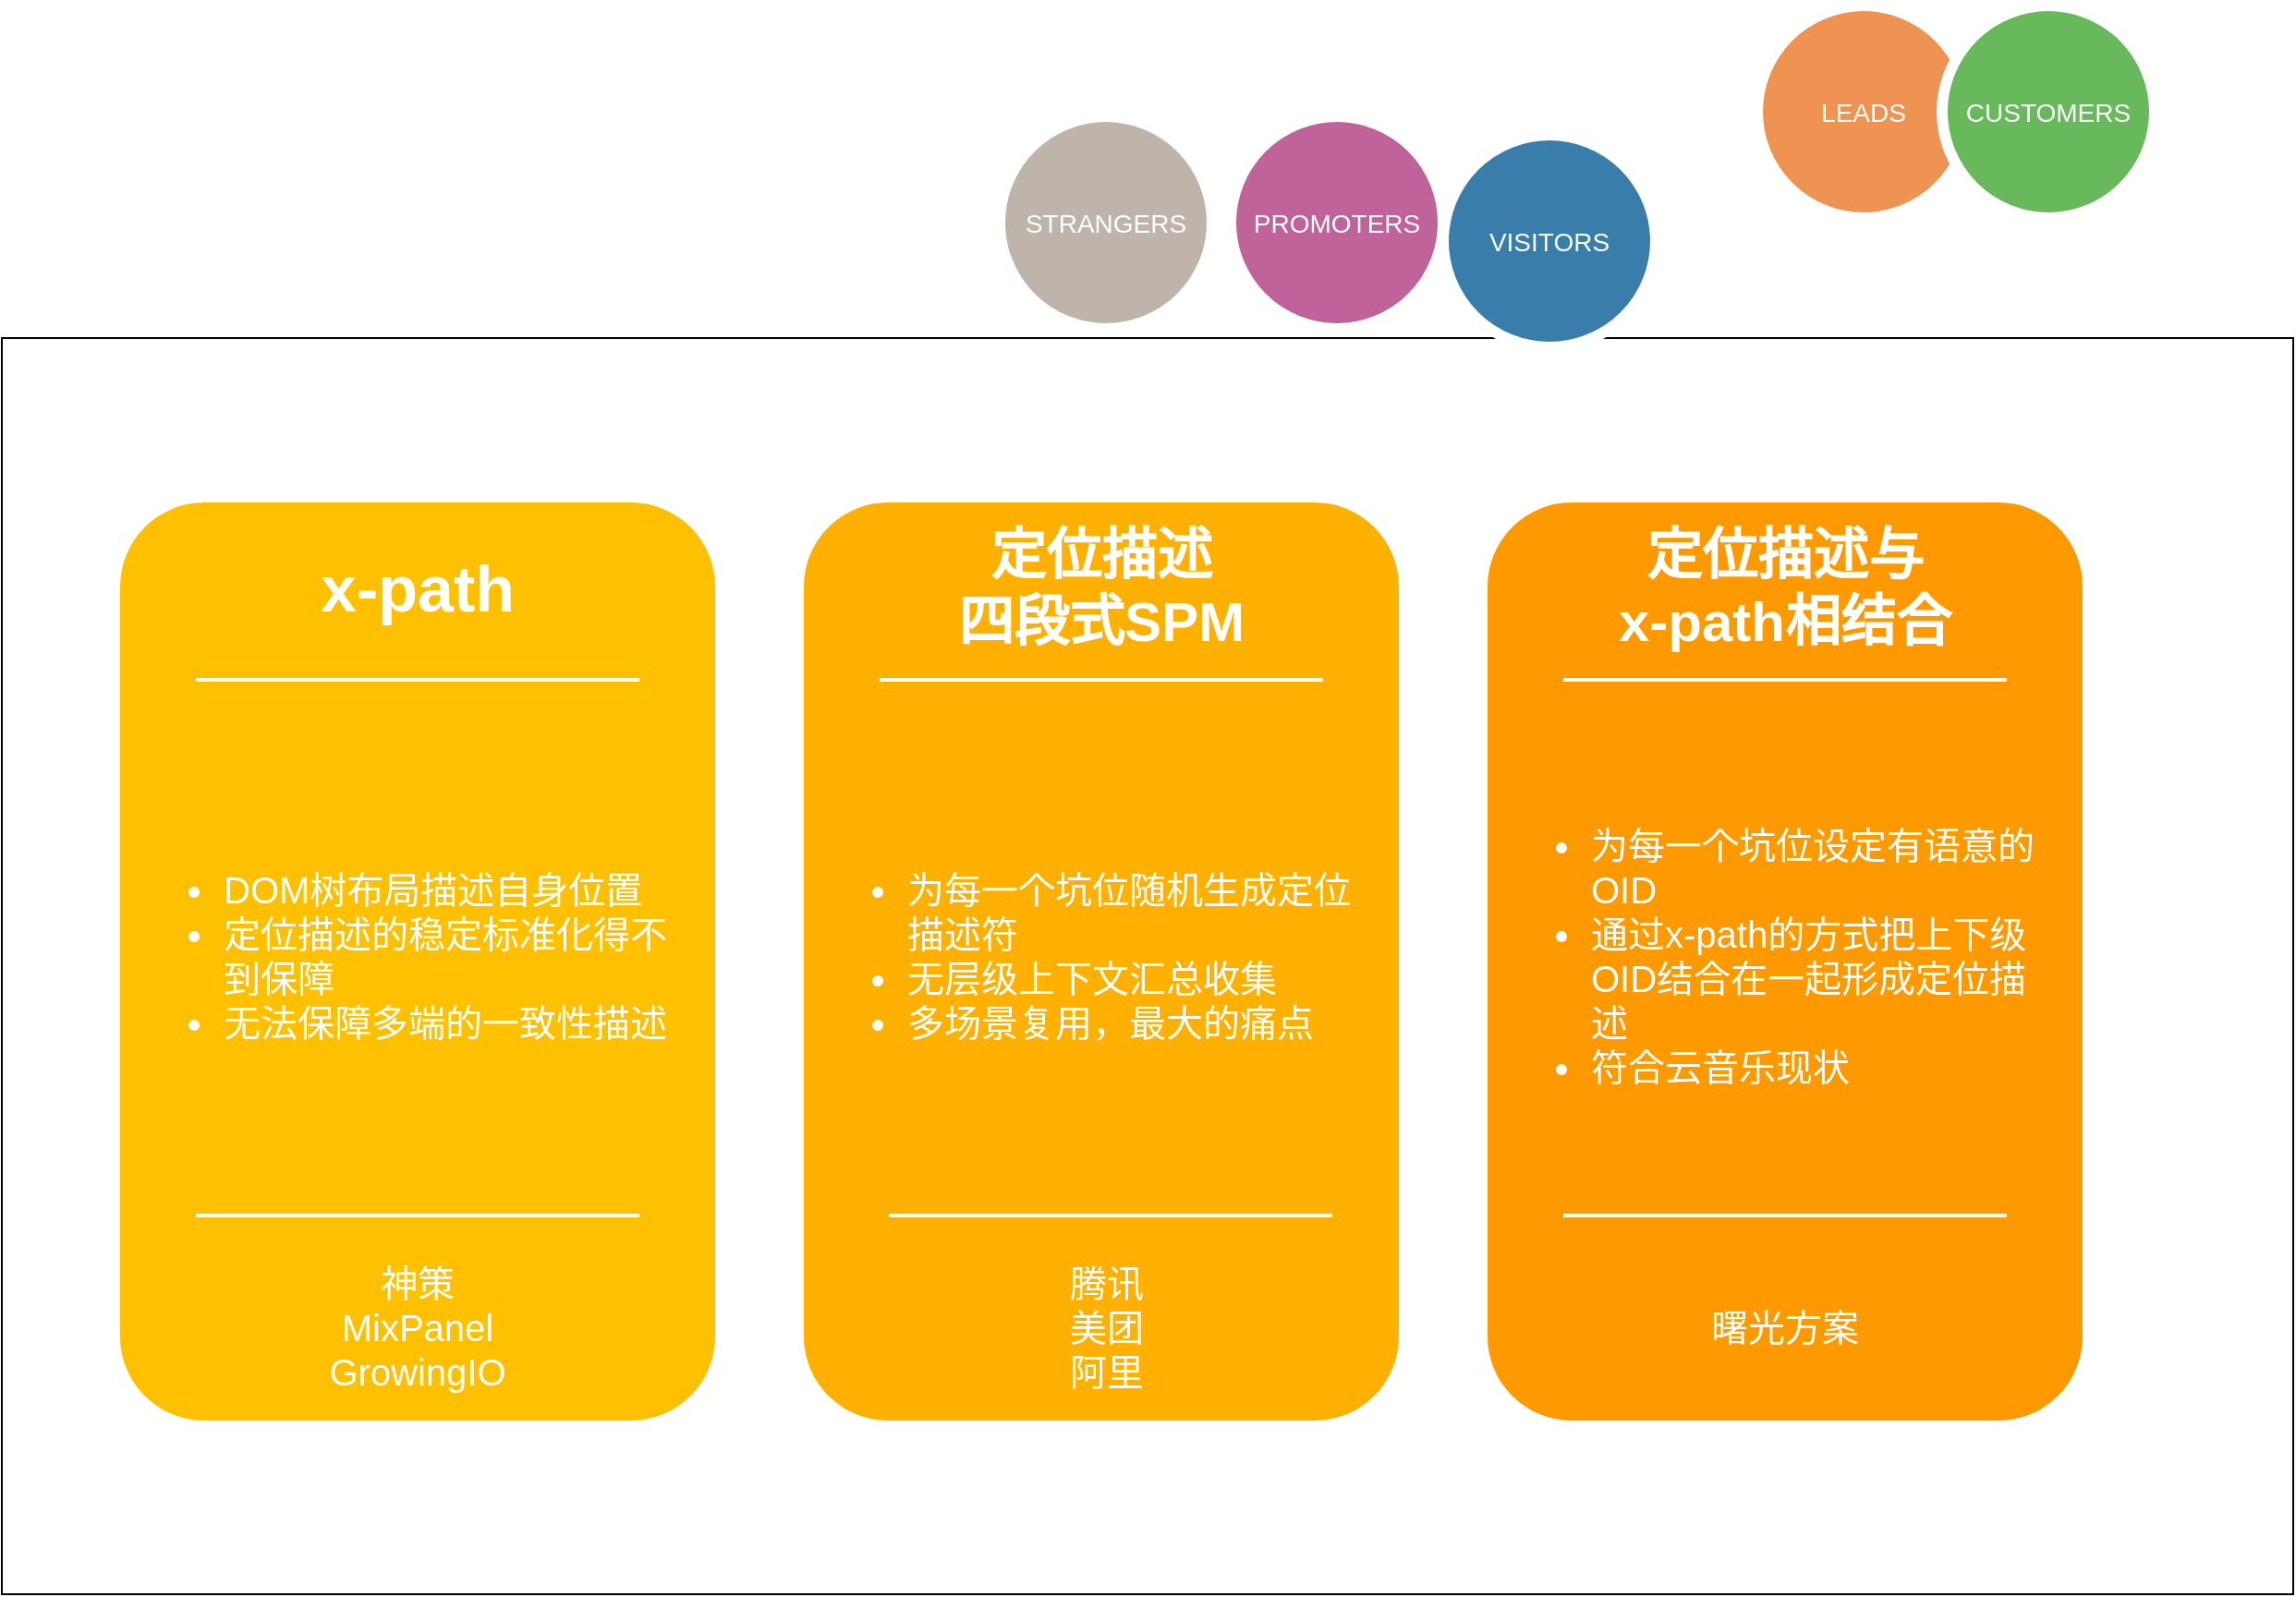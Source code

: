 <mxfile version="16.5.6" type="github">
  <diagram name="Page-1" id="12e1b939-464a-85fe-373e-61e167be1490">
    <mxGraphModel dx="1298" dy="692" grid="1" gridSize="10" guides="1" tooltips="1" connect="1" arrows="1" fold="1" page="1" pageScale="1.5" pageWidth="1169" pageHeight="826" background="none" math="0" shadow="0">
      <root>
        <mxCell id="0" />
        <mxCell id="1" parent="0" />
        <mxCell id="XnlPAtSALh9N0sF8ysgJ-5" value="" style="rounded=0;whiteSpace=wrap;html=1;fontSize=20;fontColor=#FFFFFF;" parent="1" vertex="1">
          <mxGeometry x="210" y="240" width="1240" height="680" as="geometry" />
        </mxCell>
        <mxCell id="60da8b9f42644d3a-8" value="STRANGERS" style="ellipse;whiteSpace=wrap;html=1;rounded=0;shadow=0;strokeWidth=6;fontSize=14;align=center;fillColor=#BFB4A9;strokeColor=#FFFFFF;fontColor=#FFFFFF;" parent="1" vertex="1">
          <mxGeometry x="750" y="120" width="115" height="115" as="geometry" />
        </mxCell>
        <mxCell id="60da8b9f42644d3a-17" value="" style="whiteSpace=wrap;html=1;rounded=1;shadow=0;strokeWidth=8;fontSize=20;align=center;fillColor=#FFC001;strokeColor=#FFFFFF;" parent="1" vertex="1">
          <mxGeometry x="270" y="325" width="330" height="505" as="geometry" />
        </mxCell>
        <mxCell id="60da8b9f42644d3a-18" value="x-path" style="text;html=1;strokeColor=none;fillColor=none;align=center;verticalAlign=middle;whiteSpace=wrap;rounded=0;shadow=0;fontSize=35;fontColor=#FFFFFF;fontStyle=1" parent="1" vertex="1">
          <mxGeometry x="295" y="345" width="280" height="60" as="geometry" />
        </mxCell>
        <mxCell id="60da8b9f42644d3a-19" value="神策&lt;br style=&quot;font-size: 20px;&quot;&gt;MixPanel&lt;br style=&quot;font-size: 20px;&quot;&gt;GrowingIO" style="text;html=1;strokeColor=none;fillColor=none;align=center;verticalAlign=middle;whiteSpace=wrap;rounded=0;shadow=0;fontSize=20;fontColor=#FFFFFF;" parent="1" vertex="1">
          <mxGeometry x="295" y="730" width="280" height="90" as="geometry" />
        </mxCell>
        <mxCell id="60da8b9f42644d3a-20" value="" style="line;strokeWidth=2;html=1;rounded=0;shadow=0;fontSize=27;align=center;fillColor=none;strokeColor=#FFFFFF;" parent="1" vertex="1">
          <mxGeometry x="315" y="420" width="240" height="10" as="geometry" />
        </mxCell>
        <mxCell id="60da8b9f42644d3a-21" value="" style="line;strokeWidth=2;html=1;rounded=0;shadow=0;fontSize=27;align=center;fillColor=none;strokeColor=#FFFFFF;" parent="1" vertex="1">
          <mxGeometry x="315" y="710" width="240" height="10" as="geometry" />
        </mxCell>
        <mxCell id="60da8b9f42644d3a-22" value="VISITORS" style="ellipse;whiteSpace=wrap;html=1;rounded=0;shadow=0;strokeWidth=6;fontSize=14;align=center;fillColor=#397DAA;strokeColor=#FFFFFF;fontColor=#FFFFFF;" parent="1" vertex="1">
          <mxGeometry x="990" y="130" width="115" height="115" as="geometry" />
        </mxCell>
        <mxCell id="60da8b9f42644d3a-24" value="" style="whiteSpace=wrap;html=1;rounded=1;shadow=0;strokeWidth=8;fontSize=20;align=center;fillColor=#FFB001;strokeColor=#FFFFFF;" parent="1" vertex="1">
          <mxGeometry x="640" y="325" width="330" height="505" as="geometry" />
        </mxCell>
        <mxCell id="60da8b9f42644d3a-25" value="定位描述&lt;br style=&quot;font-size: 30px;&quot;&gt;四段式SPM" style="text;html=1;strokeColor=none;fillColor=none;align=center;verticalAlign=middle;whiteSpace=wrap;rounded=0;shadow=0;fontSize=30;fontColor=#FFFFFF;fontStyle=1" parent="1" vertex="1">
          <mxGeometry x="665" y="345" width="280" height="60" as="geometry" />
        </mxCell>
        <mxCell id="60da8b9f42644d3a-26" value="腾讯&lt;br style=&quot;font-size: 20px;&quot;&gt;美团&lt;br style=&quot;font-size: 20px;&quot;&gt;阿里" style="text;html=1;strokeColor=none;fillColor=none;align=center;verticalAlign=middle;whiteSpace=wrap;rounded=0;shadow=0;fontSize=20;fontColor=#FFFFFF;" parent="1" vertex="1">
          <mxGeometry x="667.5" y="730" width="280" height="90" as="geometry" />
        </mxCell>
        <mxCell id="60da8b9f42644d3a-27" value="" style="line;strokeWidth=2;html=1;rounded=0;shadow=0;fontSize=27;align=center;fillColor=none;strokeColor=#FFFFFF;" parent="1" vertex="1">
          <mxGeometry x="685" y="420" width="240" height="10" as="geometry" />
        </mxCell>
        <mxCell id="60da8b9f42644d3a-28" value="" style="line;strokeWidth=2;html=1;rounded=0;shadow=0;fontSize=27;align=center;fillColor=none;strokeColor=#FFFFFF;" parent="1" vertex="1">
          <mxGeometry x="690" y="710" width="240" height="10" as="geometry" />
        </mxCell>
        <mxCell id="60da8b9f42644d3a-29" value="LEADS" style="ellipse;whiteSpace=wrap;html=1;rounded=0;shadow=0;strokeWidth=6;fontSize=14;align=center;fillColor=#EF9353;strokeColor=#FFFFFF;fontColor=#FFFFFF;" parent="1" vertex="1">
          <mxGeometry x="1160" y="60" width="115" height="115" as="geometry" />
        </mxCell>
        <mxCell id="60da8b9f42644d3a-31" value="" style="whiteSpace=wrap;html=1;rounded=1;shadow=0;strokeWidth=8;fontSize=20;align=center;fillColor=#FE9900;strokeColor=#FFFFFF;" parent="1" vertex="1">
          <mxGeometry x="1010" y="325" width="330" height="505" as="geometry" />
        </mxCell>
        <mxCell id="60da8b9f42644d3a-32" value="定位描述与&lt;br style=&quot;font-size: 30px;&quot;&gt;x-path相结合" style="text;html=1;strokeColor=none;fillColor=none;align=center;verticalAlign=middle;whiteSpace=wrap;rounded=0;shadow=0;fontSize=30;fontColor=#FFFFFF;fontStyle=1" parent="1" vertex="1">
          <mxGeometry x="1035" y="345" width="280" height="60" as="geometry" />
        </mxCell>
        <mxCell id="60da8b9f42644d3a-33" value="曙光方案" style="text;html=1;strokeColor=none;fillColor=none;align=center;verticalAlign=middle;whiteSpace=wrap;rounded=0;shadow=0;fontSize=20;fontColor=#FFFFFF;" parent="1" vertex="1">
          <mxGeometry x="1035" y="730" width="280" height="90" as="geometry" />
        </mxCell>
        <mxCell id="60da8b9f42644d3a-34" value="" style="line;strokeWidth=2;html=1;rounded=0;shadow=0;fontSize=27;align=center;fillColor=none;strokeColor=#FFFFFF;" parent="1" vertex="1">
          <mxGeometry x="1055" y="420" width="240" height="10" as="geometry" />
        </mxCell>
        <mxCell id="60da8b9f42644d3a-35" value="" style="line;strokeWidth=2;html=1;rounded=0;shadow=0;fontSize=27;align=center;fillColor=none;strokeColor=#FFFFFF;" parent="1" vertex="1">
          <mxGeometry x="1055" y="710" width="240" height="10" as="geometry" />
        </mxCell>
        <mxCell id="60da8b9f42644d3a-36" value="CUSTOMERS" style="ellipse;whiteSpace=wrap;html=1;rounded=0;shadow=0;strokeWidth=6;fontSize=14;align=center;fillColor=#68B85C;strokeColor=#FFFFFF;fontColor=#FFFFFF;" parent="1" vertex="1">
          <mxGeometry x="1260" y="60" width="115" height="115" as="geometry" />
        </mxCell>
        <mxCell id="60da8b9f42644d3a-38" value="PROMOTERS" style="ellipse;whiteSpace=wrap;html=1;rounded=0;shadow=0;strokeWidth=6;fontSize=14;align=center;fillColor=#BF639A;strokeColor=#FFFFFF;fontColor=#FFFFFF;" parent="1" vertex="1">
          <mxGeometry x="875" y="120" width="115" height="115" as="geometry" />
        </mxCell>
        <mxCell id="XnlPAtSALh9N0sF8ysgJ-1" value="&lt;div style=&quot;font-size: 20px&quot;&gt;&lt;ul style=&quot;font-size: 20px&quot;&gt;&lt;li style=&quot;font-size: 20px&quot;&gt;&lt;span style=&quot;font-size: 20px&quot;&gt;DOM树布局描述自身位置&lt;/span&gt;&lt;/li&gt;&lt;li style=&quot;font-size: 20px&quot;&gt;&lt;span style=&quot;font-size: 20px&quot;&gt;定位描述的稳定标准化得不到保障&lt;/span&gt;&lt;/li&gt;&lt;li style=&quot;font-size: 20px&quot;&gt;&lt;span style=&quot;font-size: 20px&quot;&gt;无法保障多端的一致性描述&lt;/span&gt;&lt;/li&gt;&lt;/ul&gt;&lt;/div&gt;" style="text;html=1;strokeColor=none;fillColor=none;align=left;verticalAlign=middle;whiteSpace=wrap;rounded=0;fontColor=#FFFFFF;fontSize=20;horizontal=1;spacingBottom=-1;spacing=0;" parent="1" vertex="1">
          <mxGeometry x="290" y="436" width="290" height="274" as="geometry" />
        </mxCell>
        <mxCell id="XnlPAtSALh9N0sF8ysgJ-2" value="&lt;div style=&quot;font-size: 20px;&quot;&gt;&lt;ul style=&quot;font-size: 20px;&quot;&gt;&lt;li style=&quot;font-size: 20px;&quot;&gt;为每一个坑位随机生成定位描述符&lt;/li&gt;&lt;li style=&quot;font-size: 20px;&quot;&gt;无层级上下文汇总收集&lt;/li&gt;&lt;li style=&quot;font-size: 20px;&quot;&gt;多场景复用，最大的痛点&lt;/li&gt;&lt;/ul&gt;&lt;/div&gt;" style="text;html=1;strokeColor=none;fillColor=none;align=left;verticalAlign=middle;whiteSpace=wrap;rounded=0;fontColor=#FFFFFF;fontSize=20;horizontal=1;spacingBottom=-1;spacing=0;" parent="1" vertex="1">
          <mxGeometry x="660" y="436" width="290" height="274" as="geometry" />
        </mxCell>
        <mxCell id="XnlPAtSALh9N0sF8ysgJ-3" value="&lt;div style=&quot;font-size: 20px&quot;&gt;&lt;ul style=&quot;font-size: 20px&quot;&gt;&lt;li style=&quot;font-size: 20px&quot;&gt;为每一个坑位设定有语意的OID&lt;/li&gt;&lt;li style=&quot;font-size: 20px&quot;&gt;通过x-path的方式把上下级OID结合在一起形成定位描述&lt;/li&gt;&lt;li style=&quot;font-size: 20px&quot;&gt;符合云音乐现状&lt;/li&gt;&lt;/ul&gt;&lt;/div&gt;" style="text;html=1;strokeColor=none;fillColor=none;align=left;verticalAlign=middle;whiteSpace=wrap;rounded=0;fontColor=#FFFFFF;fontSize=20;horizontal=1;spacingBottom=-1;spacing=0;" parent="1" vertex="1">
          <mxGeometry x="1030" y="436" width="290" height="274" as="geometry" />
        </mxCell>
      </root>
    </mxGraphModel>
  </diagram>
</mxfile>
